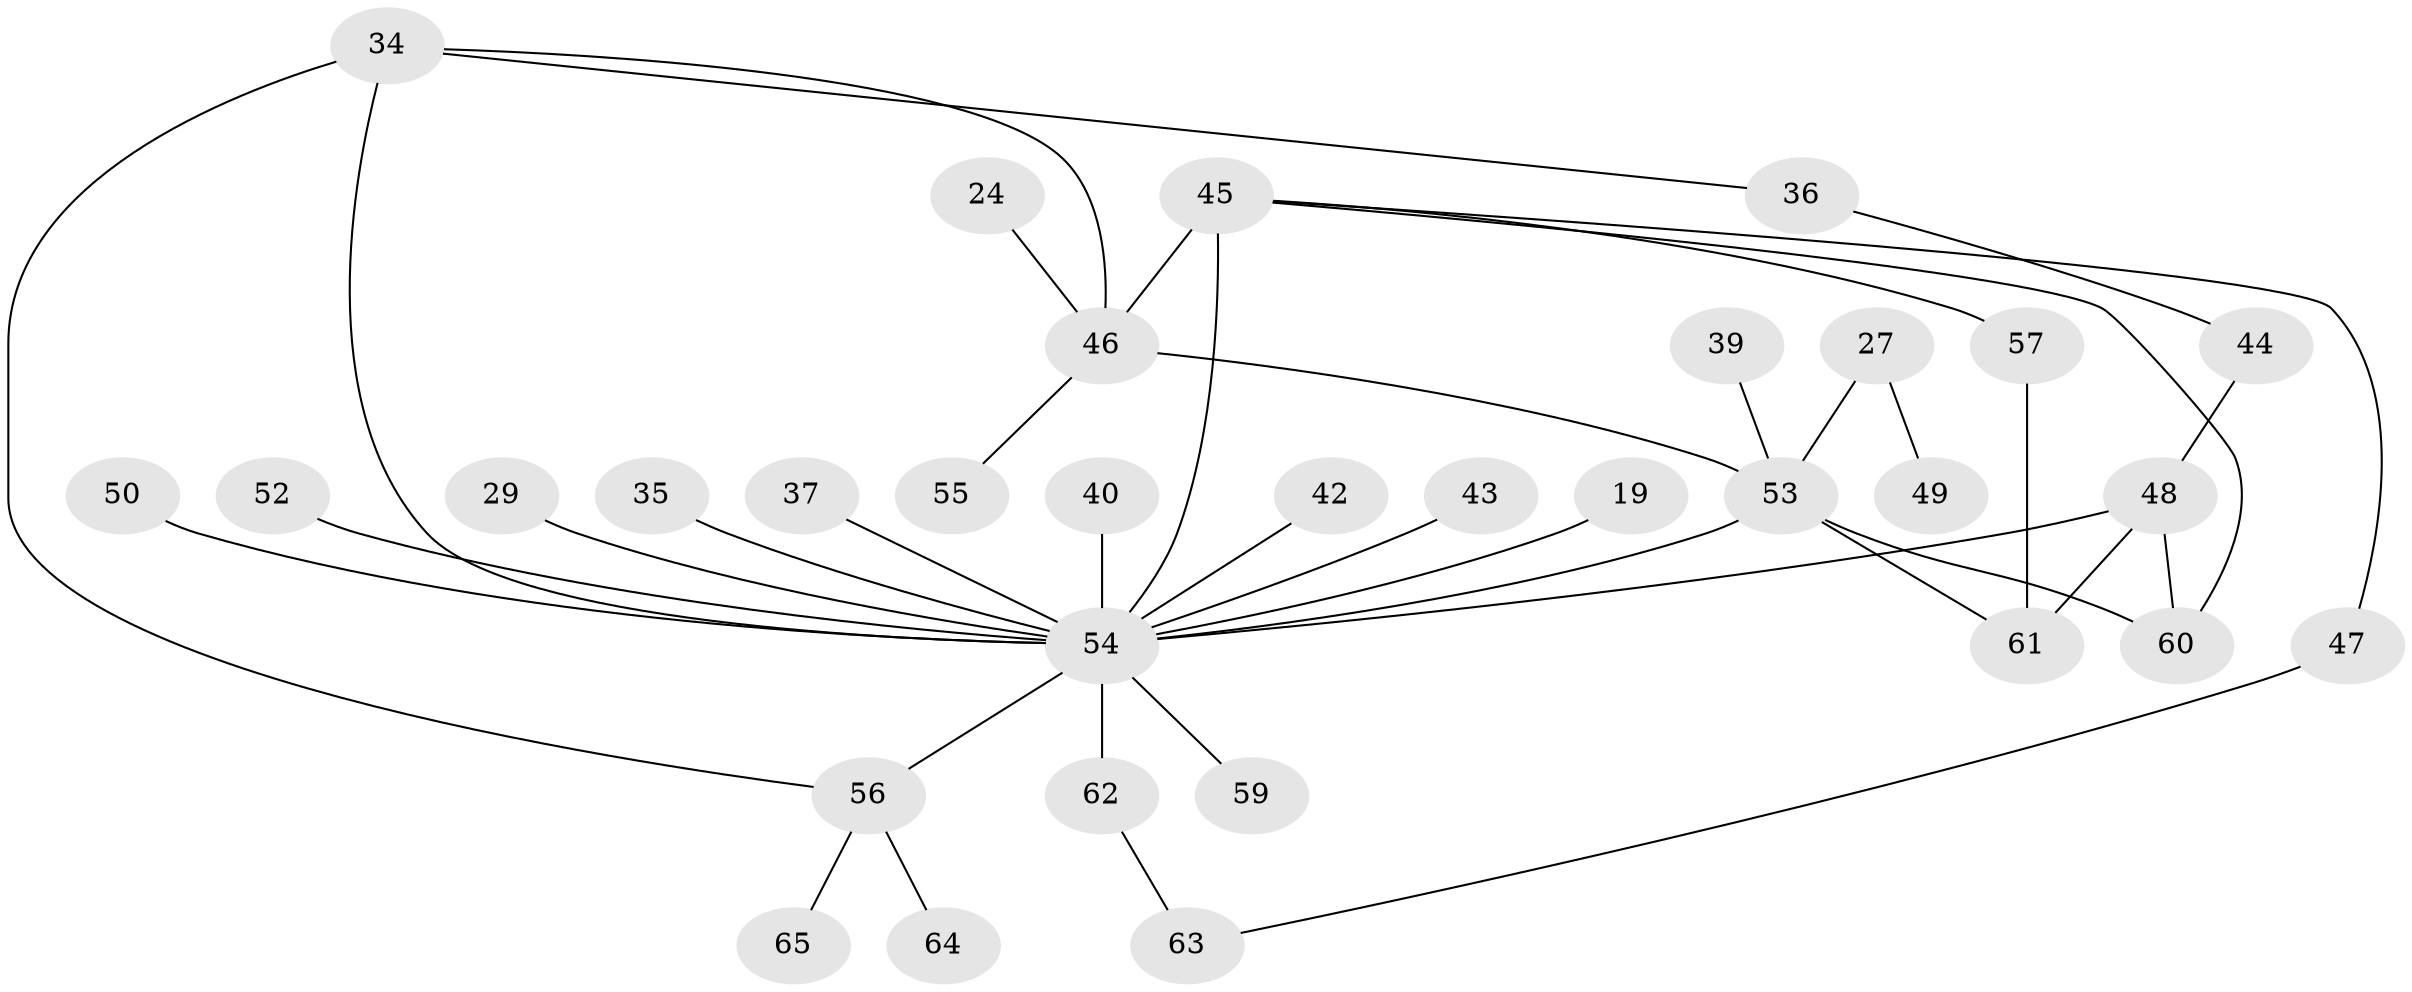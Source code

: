 // original degree distribution, {6: 0.046153846153846156, 5: 0.015384615384615385, 4: 0.12307692307692308, 7: 0.015384615384615385, 2: 0.3076923076923077, 3: 0.26153846153846155, 1: 0.23076923076923078}
// Generated by graph-tools (version 1.1) at 2025/41/03/09/25 04:41:47]
// undirected, 32 vertices, 40 edges
graph export_dot {
graph [start="1"]
  node [color=gray90,style=filled];
  19;
  24;
  27;
  29;
  34 [super="+26"];
  35 [super="+22"];
  36;
  37;
  39;
  40;
  42;
  43;
  44;
  45 [super="+8+16+31+13+30"];
  46 [super="+23+41"];
  47;
  48;
  49;
  50;
  52;
  53 [super="+32"];
  54 [super="+7+15+18+51"];
  55;
  56 [super="+38"];
  57;
  59;
  60 [super="+58"];
  61;
  62 [super="+33+20"];
  63;
  64;
  65;
  19 -- 54;
  24 -- 46;
  27 -- 49;
  27 -- 53;
  29 -- 54;
  34 -- 54 [weight=3];
  34 -- 36;
  34 -- 56 [weight=2];
  34 -- 46;
  35 -- 54;
  36 -- 44;
  37 -- 54;
  39 -- 53;
  40 -- 54;
  42 -- 54;
  43 -- 54;
  44 -- 48;
  45 -- 54 [weight=4];
  45 -- 57;
  45 -- 47;
  45 -- 46 [weight=2];
  45 -- 60;
  46 -- 53;
  46 -- 55;
  47 -- 63;
  48 -- 60;
  48 -- 61;
  48 -- 54;
  50 -- 54 [weight=2];
  52 -- 54;
  53 -- 60;
  53 -- 61;
  53 -- 54 [weight=2];
  54 -- 59;
  54 -- 56 [weight=2];
  54 -- 62 [weight=2];
  56 -- 64;
  56 -- 65;
  57 -- 61;
  62 -- 63;
}
